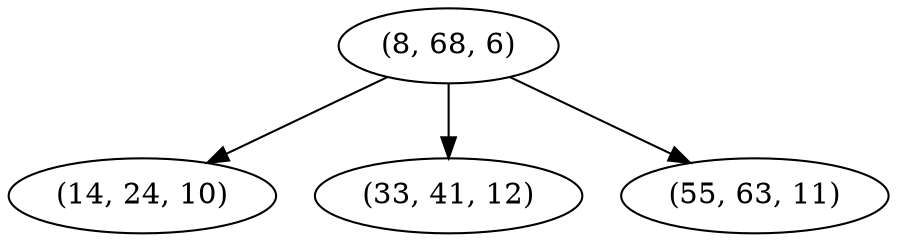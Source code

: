 digraph tree {
    "(8, 68, 6)";
    "(14, 24, 10)";
    "(33, 41, 12)";
    "(55, 63, 11)";
    "(8, 68, 6)" -> "(14, 24, 10)";
    "(8, 68, 6)" -> "(33, 41, 12)";
    "(8, 68, 6)" -> "(55, 63, 11)";
}
